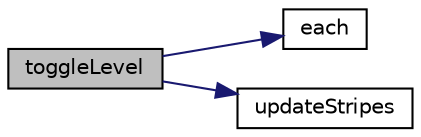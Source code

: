 digraph "toggleLevel"
{
  edge [fontname="Helvetica",fontsize="10",labelfontname="Helvetica",labelfontsize="10"];
  node [fontname="Helvetica",fontsize="10",shape=record];
  rankdir="LR";
  Node1 [label="toggleLevel",height=0.2,width=0.4,color="black", fillcolor="grey75", style="filled", fontcolor="black"];
  Node1 -> Node2 [color="midnightblue",fontsize="10",style="solid"];
  Node2 [label="each",height=0.2,width=0.4,color="black", fillcolor="white", style="filled",URL="$jquery_8js.html#a871ff39db627c54c710a3e9909b8234c"];
  Node1 -> Node3 [color="midnightblue",fontsize="10",style="solid"];
  Node3 [label="updateStripes",height=0.2,width=0.4,color="black", fillcolor="white", style="filled",URL="$dynsections_8js.html#a8f7493ad859d4fbf2523917511ee7177"];
}
